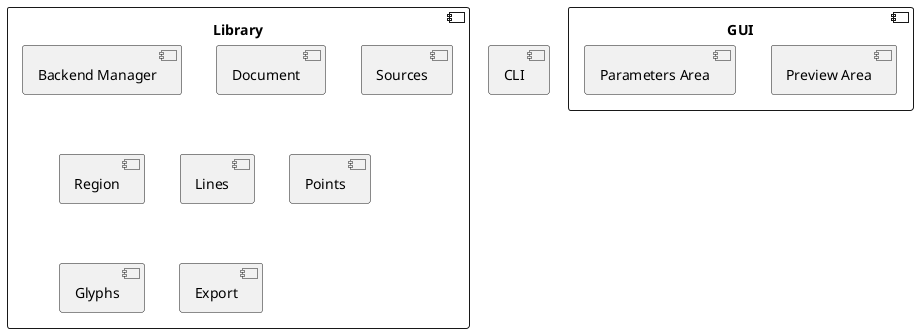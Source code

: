 @startuml
component GUI {
    component "Preview Area"
    component "Parameters Area"
}

component CLI

component Library {
    component "Backend Manager"
    component "Document"
    component "Sources"
    component "Region"
    component "Lines"
    component "Points"
    component "Glyphs"
    component "Export"
}

@enduml